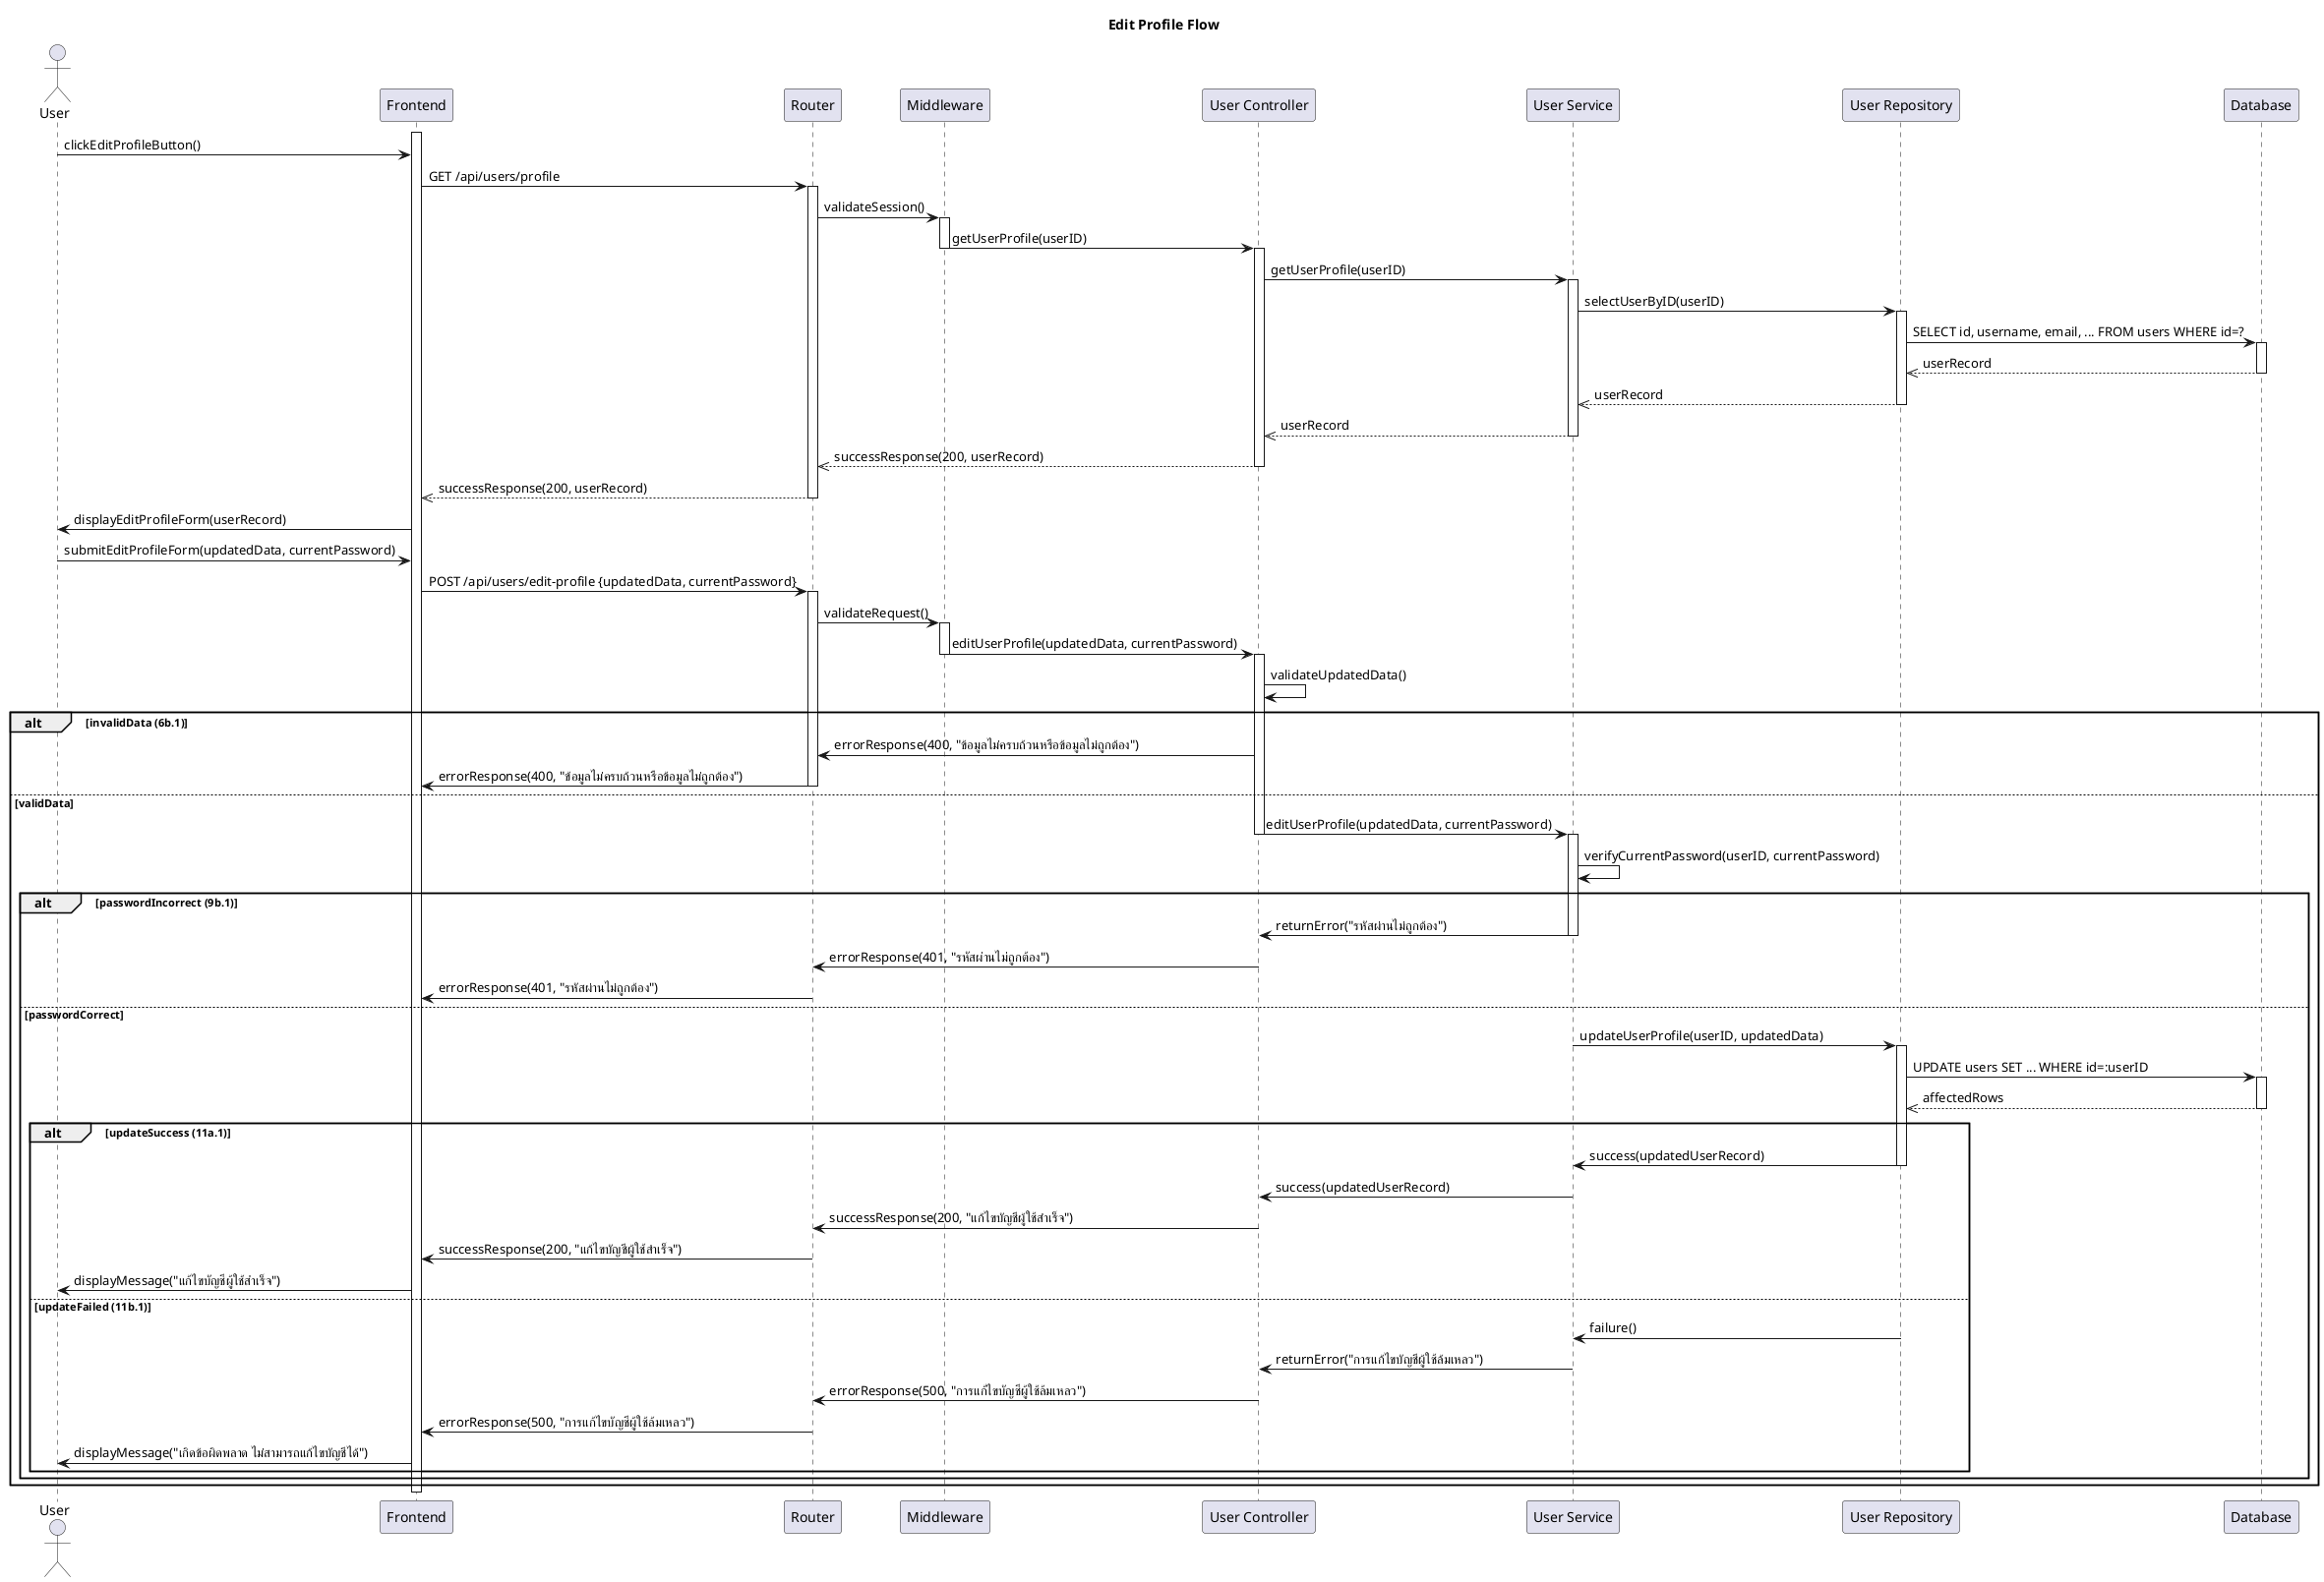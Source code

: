 @startuml
title Edit Profile Flow

actor User
participant "Frontend" as FE
participant Router
participant "Middleware" as MW
participant "User Controller" as Controller
participant "User Service" as Service
participant "User Repository" as Repository
participant "Database" as DB

'Retrieve User Profile'
activate FE
User -> FE: clickEditProfileButton()
FE -> Router: GET /api/users/profile
activate Router
Router -> MW: validateSession()
activate MW
MW -> Controller: getUserProfile(userID)
deactivate MW
activate Controller
Controller -> Service: getUserProfile(userID)

activate Service
Service -> Repository: selectUserByID(userID)
activate Repository
Repository -> DB: SELECT id, username, email, ... FROM users WHERE id=?
activate DB
DB -->> Repository: userRecord
deactivate DB
Repository -->> Service: userRecord
deactivate Repository
Service -->> Controller: userRecord
deactivate Service
Controller -->> Router: successResponse(200, userRecord)
deactivate Controller
Router -->> FE: successResponse(200, userRecord)
deactivate Router
FE -> User: displayEditProfileForm(userRecord)

'Submit Edited Profile'
User -> FE: submitEditProfileForm(updatedData, currentPassword)
FE -> Router: POST /api/users/edit-profile {updatedData, currentPassword}
activate Router
Router -> MW: validateRequest()
activate MW
MW -> Controller: editUserProfile(updatedData, currentPassword)
deactivate MW
activate Controller
Controller -> Controller: validateUpdatedData()
alt invalidData (6b.1)
    Controller -> Router: errorResponse(400, "ข้อมูลไม่ครบถ้วนหรือข้อมูลไม่ถูกต้อง")
    Router -> FE: errorResponse(400, "ข้อมูลไม่ครบถ้วนหรือข้อมูลไม่ถูกต้อง")
    deactivate Router
else validData
    Controller -> Service: editUserProfile(updatedData, currentPassword)
    deactivate Controller
    activate Service
    Service -> Service: verifyCurrentPassword(userID, currentPassword)
    alt passwordIncorrect (9b.1)
        Service -> Controller: returnError("รหัสผ่านไม่ถูกต้อง")
        deactivate Service
        Controller -> Router: errorResponse(401, "รหัสผ่านไม่ถูกต้อง")
        Router -> FE: errorResponse(401, "รหัสผ่านไม่ถูกต้อง")
        deactivate Controller
        deactivate MW
        deactivate Router
    else passwordCorrect
        Service -> Repository: updateUserProfile(userID, updatedData)
        activate Repository
        Repository -> DB: UPDATE users SET ... WHERE id=:userID
        activate DB
        DB -->> Repository: affectedRows
        deactivate DB

        alt updateSuccess (11a.1)
            Repository -> Service: success(updatedUserRecord)
            deactivate Repository
            Service -> Controller: success(updatedUserRecord)
            deactivate Service
            Controller -> Router: successResponse(200, "แก้ไขบัญชีผู้ใช้สำเร็จ")
            Router -> FE: successResponse(200, "แก้ไขบัญชีผู้ใช้สำเร็จ")
            deactivate Controller
            deactivate MW
            deactivate Router
            FE -> User: displayMessage("แก้ไขบัญชีผู้ใช้สำเร็จ")
        else updateFailed (11b.1)
            Repository -> Service: failure()
            deactivate Repository
            Service -> Controller: returnError("การแก้ไขบัญชีผู้ใช้ล้มเหลว")
            deactivate Service
            Controller -> Router: errorResponse(500, "การแก้ไขบัญชีผู้ใช้ล้มเหลว")
            Router -> FE: errorResponse(500, "การแก้ไขบัญชีผู้ใช้ล้มเหลว")
            deactivate Controller
            deactivate MW
            deactivate Router
            FE -> User: displayMessage("เกิดข้อผิดพลาด ไม่สามารถแก้ไขบัญชีได้")
        end
    end
end
deactivate FE

@enduml
